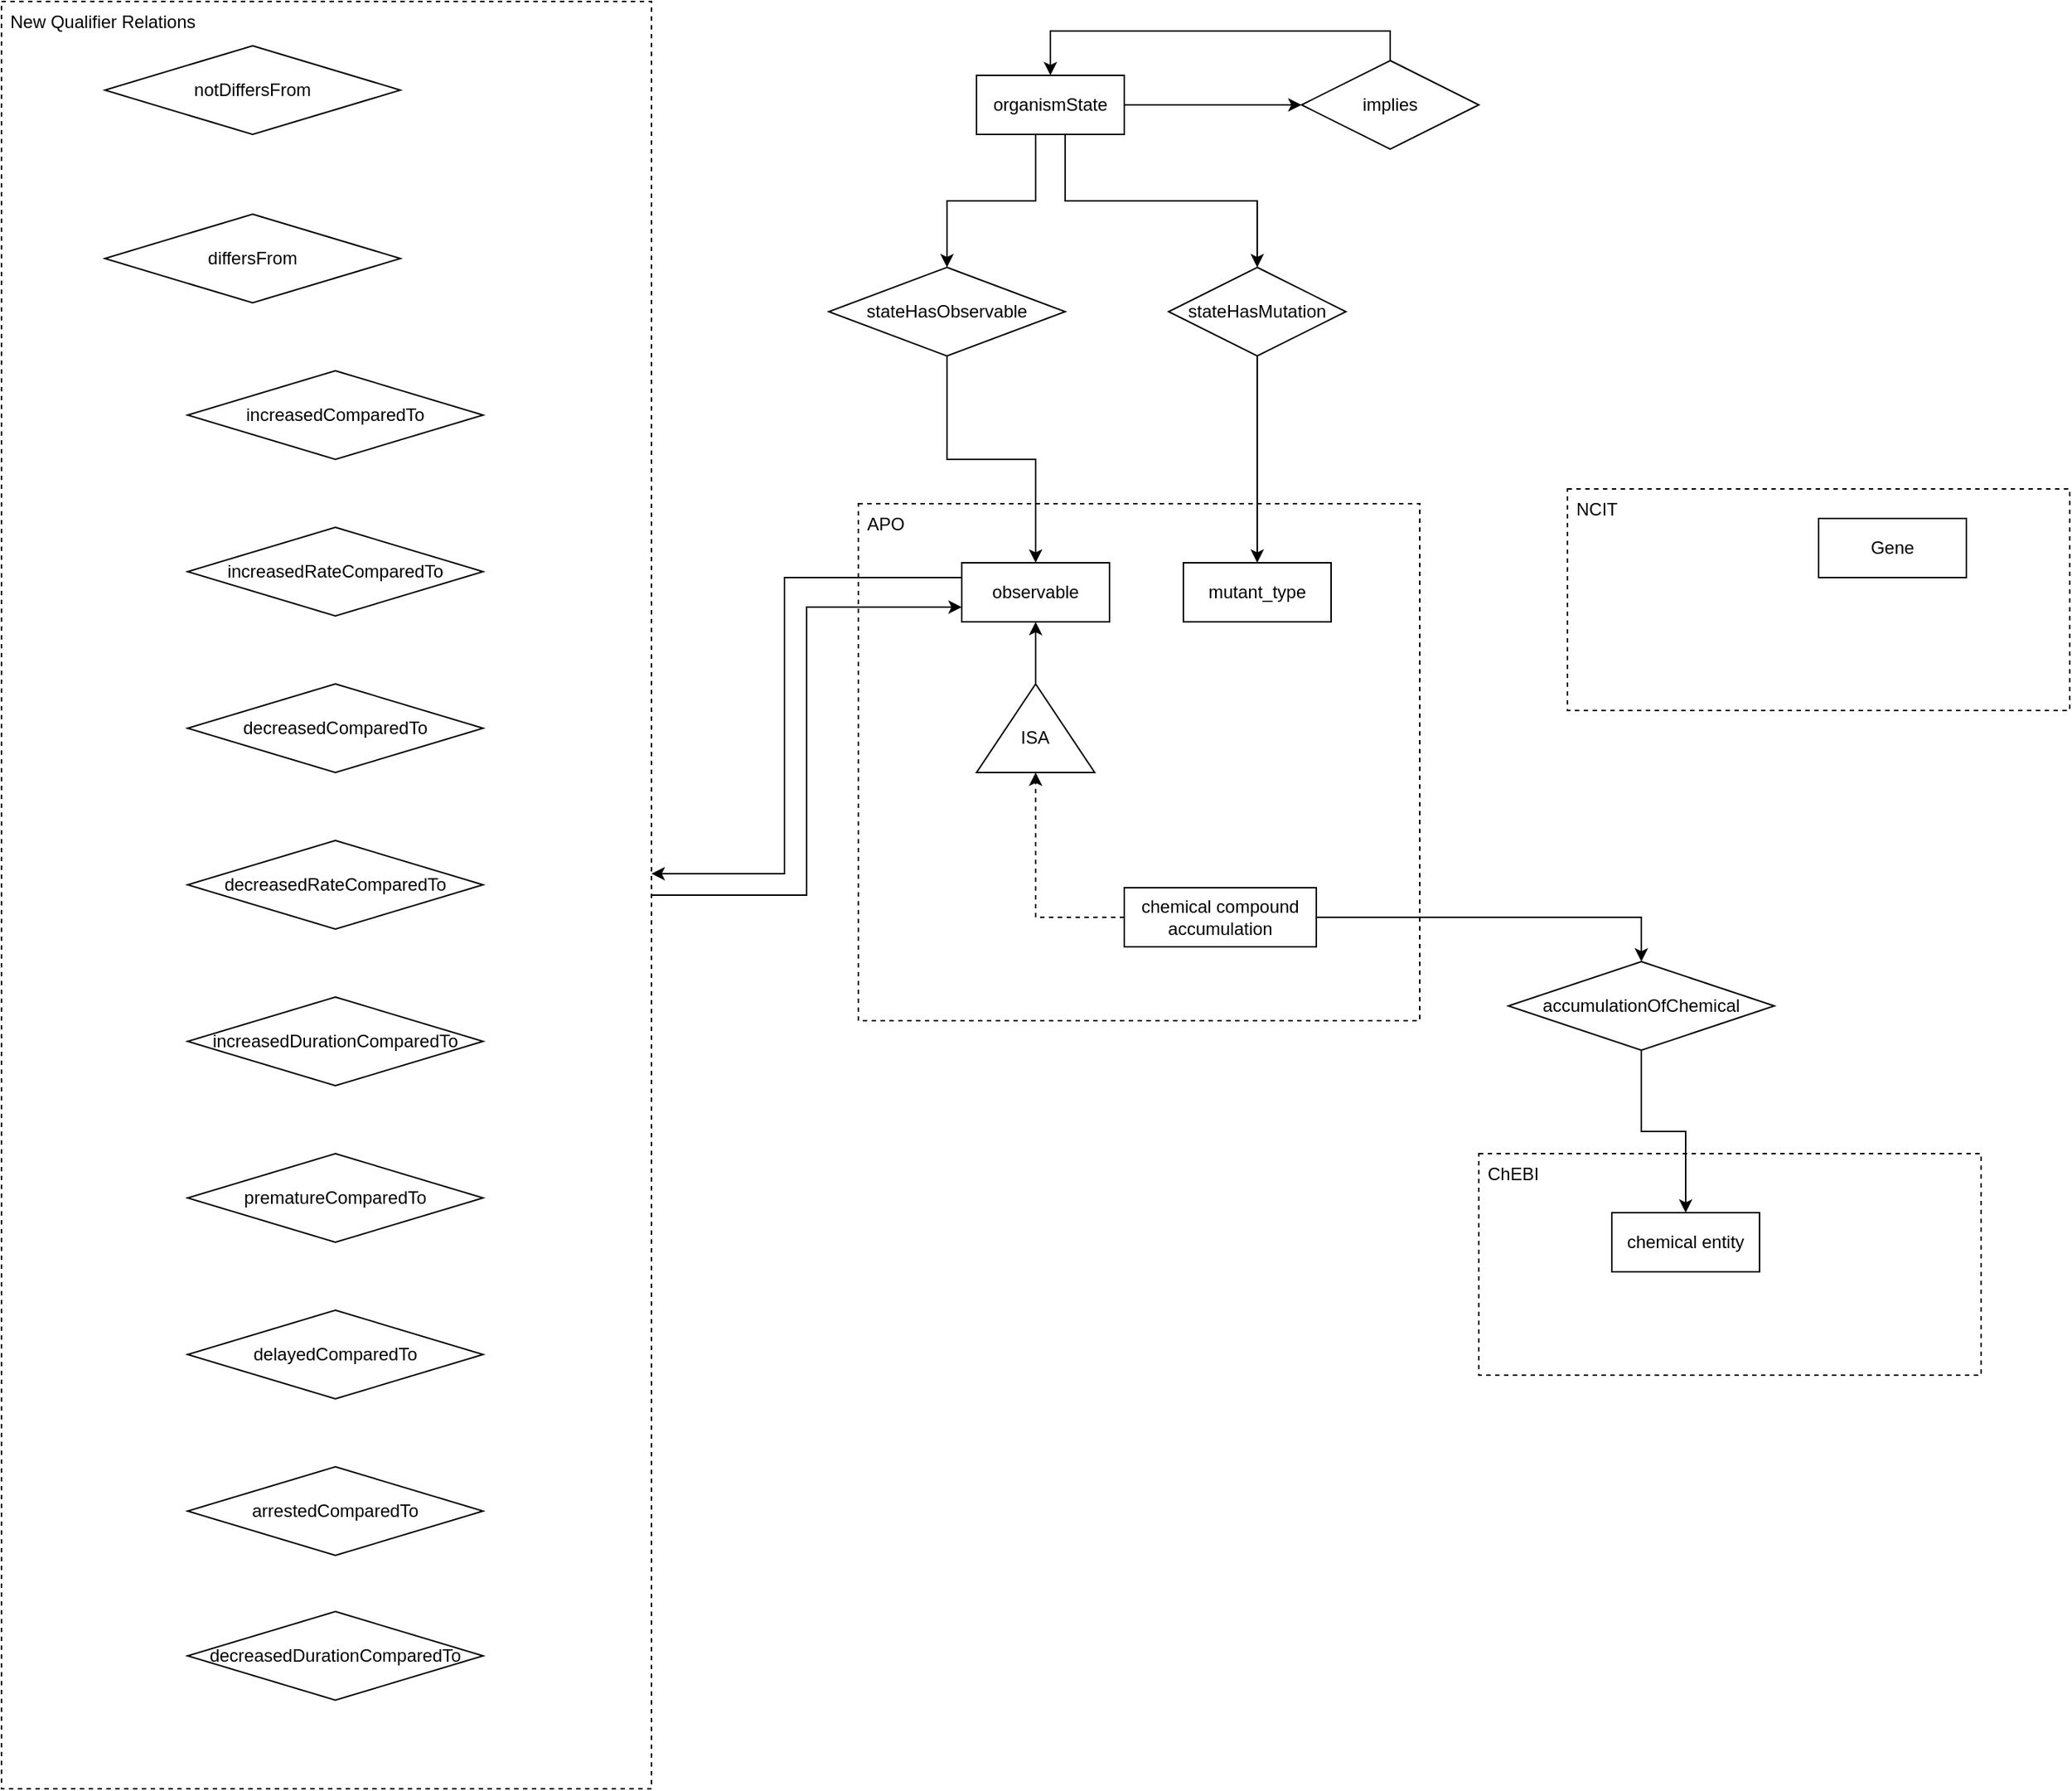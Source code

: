 <mxfile version="24.8.6">
  <diagram name="Page-1" id="kgTer5c1k9g4bqriALDh">
    <mxGraphModel dx="2190" dy="1447" grid="1" gridSize="10" guides="1" tooltips="1" connect="1" arrows="1" fold="1" page="1" pageScale="1" pageWidth="3300" pageHeight="4681" math="0" shadow="0">
      <root>
        <mxCell id="0" />
        <mxCell id="1" parent="0" />
        <mxCell id="7HG6QUX_BdrF7CLEFW-o-1" style="edgeStyle=orthogonalEdgeStyle;rounded=0;orthogonalLoop=1;jettySize=auto;html=1;exitX=1;exitY=0.5;exitDx=0;exitDy=0;" edge="1" parent="1" source="EtgaM84JRcqlryoIpieD-5" target="EtgaM84JRcqlryoIpieD-14">
          <mxGeometry relative="1" as="geometry" />
        </mxCell>
        <mxCell id="7HG6QUX_BdrF7CLEFW-o-18" style="edgeStyle=orthogonalEdgeStyle;rounded=0;orthogonalLoop=1;jettySize=auto;html=1;exitX=0.5;exitY=1;exitDx=0;exitDy=0;entryX=0.5;entryY=0;entryDx=0;entryDy=0;" edge="1" parent="1" source="EtgaM84JRcqlryoIpieD-5" target="EtgaM84JRcqlryoIpieD-8">
          <mxGeometry relative="1" as="geometry">
            <Array as="points">
              <mxPoint x="1310" y="1210" />
              <mxPoint x="1310" y="1255" />
              <mxPoint x="1250" y="1255" />
            </Array>
          </mxGeometry>
        </mxCell>
        <mxCell id="7HG6QUX_BdrF7CLEFW-o-19" style="edgeStyle=orthogonalEdgeStyle;rounded=0;orthogonalLoop=1;jettySize=auto;html=1;exitX=0.5;exitY=1;exitDx=0;exitDy=0;entryX=0.5;entryY=0;entryDx=0;entryDy=0;" edge="1" parent="1" source="EtgaM84JRcqlryoIpieD-5" target="EtgaM84JRcqlryoIpieD-11">
          <mxGeometry relative="1" as="geometry">
            <Array as="points">
              <mxPoint x="1330" y="1210" />
              <mxPoint x="1330" y="1255" />
              <mxPoint x="1460" y="1255" />
            </Array>
          </mxGeometry>
        </mxCell>
        <mxCell id="EtgaM84JRcqlryoIpieD-5" value="&lt;div&gt;organismState&lt;/div&gt;" style="whiteSpace=wrap;html=1;align=center;" parent="1" vertex="1">
          <mxGeometry x="1270" y="1170" width="100" height="40" as="geometry" />
        </mxCell>
        <mxCell id="EtgaM84JRcqlryoIpieD-6" value="mutant_type" style="whiteSpace=wrap;html=1;align=center;" parent="1" vertex="1">
          <mxGeometry x="1410" y="1500" width="100" height="40" as="geometry" />
        </mxCell>
        <mxCell id="EtgaM84JRcqlryoIpieD-7" value="observable" style="whiteSpace=wrap;html=1;align=center;" parent="1" vertex="1">
          <mxGeometry x="1260" y="1500" width="100" height="40" as="geometry" />
        </mxCell>
        <mxCell id="EtgaM84JRcqlryoIpieD-10" style="edgeStyle=orthogonalEdgeStyle;rounded=0;orthogonalLoop=1;jettySize=auto;html=1;exitX=0.5;exitY=1;exitDx=0;exitDy=0;entryX=0.5;entryY=0;entryDx=0;entryDy=0;" parent="1" source="EtgaM84JRcqlryoIpieD-8" target="EtgaM84JRcqlryoIpieD-7" edge="1">
          <mxGeometry relative="1" as="geometry" />
        </mxCell>
        <mxCell id="EtgaM84JRcqlryoIpieD-8" value="stateHasObservable" style="shape=rhombus;perimeter=rhombusPerimeter;whiteSpace=wrap;html=1;align=center;" parent="1" vertex="1">
          <mxGeometry x="1170" y="1300" width="160" height="60" as="geometry" />
        </mxCell>
        <mxCell id="EtgaM84JRcqlryoIpieD-12" style="edgeStyle=orthogonalEdgeStyle;rounded=0;orthogonalLoop=1;jettySize=auto;html=1;entryX=0.5;entryY=0;entryDx=0;entryDy=0;" parent="1" source="EtgaM84JRcqlryoIpieD-11" target="EtgaM84JRcqlryoIpieD-6" edge="1">
          <mxGeometry relative="1" as="geometry" />
        </mxCell>
        <mxCell id="EtgaM84JRcqlryoIpieD-11" value="stateHasMutation" style="shape=rhombus;perimeter=rhombusPerimeter;whiteSpace=wrap;html=1;align=center;" parent="1" vertex="1">
          <mxGeometry x="1400" y="1300" width="120" height="60" as="geometry" />
        </mxCell>
        <mxCell id="7HG6QUX_BdrF7CLEFW-o-2" style="edgeStyle=orthogonalEdgeStyle;rounded=0;orthogonalLoop=1;jettySize=auto;html=1;exitX=0.5;exitY=0;exitDx=0;exitDy=0;entryX=0.5;entryY=0;entryDx=0;entryDy=0;" edge="1" parent="1" source="EtgaM84JRcqlryoIpieD-14" target="EtgaM84JRcqlryoIpieD-5">
          <mxGeometry relative="1" as="geometry" />
        </mxCell>
        <mxCell id="EtgaM84JRcqlryoIpieD-14" value="implies" style="shape=rhombus;perimeter=rhombusPerimeter;whiteSpace=wrap;html=1;align=center;" parent="1" vertex="1">
          <mxGeometry x="1490" y="1160" width="120" height="60" as="geometry" />
        </mxCell>
        <mxCell id="EtgaM84JRcqlryoIpieD-25" style="edgeStyle=orthogonalEdgeStyle;rounded=0;orthogonalLoop=1;jettySize=auto;html=1;entryX=0.5;entryY=0;entryDx=0;entryDy=0;" parent="1" source="EtgaM84JRcqlryoIpieD-15" target="EtgaM84JRcqlryoIpieD-24" edge="1">
          <mxGeometry relative="1" as="geometry" />
        </mxCell>
        <mxCell id="EtgaM84JRcqlryoIpieD-15" value="accumulationOfChemical" style="shape=rhombus;perimeter=rhombusPerimeter;whiteSpace=wrap;html=1;align=center;" parent="1" vertex="1">
          <mxGeometry x="1630" y="1770" width="180" height="60" as="geometry" />
        </mxCell>
        <mxCell id="EtgaM84JRcqlryoIpieD-23" style="edgeStyle=orthogonalEdgeStyle;rounded=0;orthogonalLoop=1;jettySize=auto;html=1;" parent="1" source="EtgaM84JRcqlryoIpieD-17" target="EtgaM84JRcqlryoIpieD-15" edge="1">
          <mxGeometry relative="1" as="geometry" />
        </mxCell>
        <mxCell id="7HG6QUX_BdrF7CLEFW-o-25" style="edgeStyle=orthogonalEdgeStyle;rounded=0;orthogonalLoop=1;jettySize=auto;html=1;entryX=0;entryY=0.5;entryDx=0;entryDy=0;dashed=1;" edge="1" parent="1" source="EtgaM84JRcqlryoIpieD-17" target="EtgaM84JRcqlryoIpieD-19">
          <mxGeometry relative="1" as="geometry" />
        </mxCell>
        <mxCell id="EtgaM84JRcqlryoIpieD-17" value="chemical compound accumulation" style="whiteSpace=wrap;html=1;align=center;" parent="1" vertex="1">
          <mxGeometry x="1370" y="1720" width="130" height="40" as="geometry" />
        </mxCell>
        <mxCell id="EtgaM84JRcqlryoIpieD-22" style="edgeStyle=orthogonalEdgeStyle;rounded=0;orthogonalLoop=1;jettySize=auto;html=1;entryX=0.5;entryY=1;entryDx=0;entryDy=0;" parent="1" source="EtgaM84JRcqlryoIpieD-19" target="EtgaM84JRcqlryoIpieD-7" edge="1">
          <mxGeometry relative="1" as="geometry" />
        </mxCell>
        <mxCell id="EtgaM84JRcqlryoIpieD-19" value="ISA" style="triangle;whiteSpace=wrap;html=1;rotation=-90;horizontal=1;flipV=1;textDirection=vertical-lr;verticalAlign=middle;align=left;spacingLeft=14;" parent="1" vertex="1">
          <mxGeometry x="1280" y="1572" width="60" height="80" as="geometry" />
        </mxCell>
        <mxCell id="EtgaM84JRcqlryoIpieD-24" value="&lt;div&gt;chemical entity&lt;/div&gt;" style="whiteSpace=wrap;html=1;align=center;" parent="1" vertex="1">
          <mxGeometry x="1700" y="1940" width="100" height="40" as="geometry" />
        </mxCell>
        <mxCell id="EtgaM84JRcqlryoIpieD-27" value="" style="rounded=0;whiteSpace=wrap;html=1;fillColor=none;dashed=1;" parent="1" vertex="1">
          <mxGeometry x="1610" y="1900" width="340" height="150" as="geometry" />
        </mxCell>
        <mxCell id="EtgaM84JRcqlryoIpieD-29" value="ChEBI" style="text;html=1;align=left;verticalAlign=top;whiteSpace=wrap;rounded=0;labelPosition=center;verticalLabelPosition=middle;spacingLeft=4;" parent="1" vertex="1">
          <mxGeometry x="1610" y="1900" width="60" height="30" as="geometry" />
        </mxCell>
        <mxCell id="EtgaM84JRcqlryoIpieD-30" value="Gene" style="whiteSpace=wrap;html=1;align=center;" parent="1" vertex="1">
          <mxGeometry x="1840" y="1470" width="100" height="40" as="geometry" />
        </mxCell>
        <mxCell id="EtgaM84JRcqlryoIpieD-32" value="" style="rounded=0;whiteSpace=wrap;html=1;fillColor=none;dashed=1;" parent="1" vertex="1">
          <mxGeometry x="1670" y="1450" width="340" height="150" as="geometry" />
        </mxCell>
        <mxCell id="EtgaM84JRcqlryoIpieD-33" value="NCIT" style="text;html=1;align=left;verticalAlign=top;whiteSpace=wrap;rounded=0;labelPosition=center;verticalLabelPosition=middle;spacingLeft=4;" parent="1" vertex="1">
          <mxGeometry x="1670" y="1450" width="60" height="30" as="geometry" />
        </mxCell>
        <mxCell id="7HG6QUX_BdrF7CLEFW-o-4" value="decreasedComparedTo" style="shape=rhombus;perimeter=rhombusPerimeter;whiteSpace=wrap;html=1;align=center;" vertex="1" parent="1">
          <mxGeometry x="736" y="1582" width="200" height="60" as="geometry" />
        </mxCell>
        <mxCell id="7HG6QUX_BdrF7CLEFW-o-5" value="notDiffersFrom" style="shape=rhombus;perimeter=rhombusPerimeter;whiteSpace=wrap;html=1;align=center;" vertex="1" parent="1">
          <mxGeometry x="680" y="1150" width="200" height="60" as="geometry" />
        </mxCell>
        <mxCell id="7HG6QUX_BdrF7CLEFW-o-6" value="arrestedComparedTo" style="shape=rhombus;perimeter=rhombusPerimeter;whiteSpace=wrap;html=1;align=center;" vertex="1" parent="1">
          <mxGeometry x="736" y="2112" width="200" height="60" as="geometry" />
        </mxCell>
        <mxCell id="7HG6QUX_BdrF7CLEFW-o-7" value="delayedComparedTo" style="shape=rhombus;perimeter=rhombusPerimeter;whiteSpace=wrap;html=1;align=center;" vertex="1" parent="1">
          <mxGeometry x="736" y="2006" width="200" height="60" as="geometry" />
        </mxCell>
        <mxCell id="7HG6QUX_BdrF7CLEFW-o-8" value="prematureComparedTo" style="shape=rhombus;perimeter=rhombusPerimeter;whiteSpace=wrap;html=1;align=center;" vertex="1" parent="1">
          <mxGeometry x="736" y="1900" width="200" height="60" as="geometry" />
        </mxCell>
        <mxCell id="7HG6QUX_BdrF7CLEFW-o-9" value="decreasedRateComparedTo" style="shape=rhombus;perimeter=rhombusPerimeter;whiteSpace=wrap;html=1;align=center;" vertex="1" parent="1">
          <mxGeometry x="736" y="1688" width="200" height="60" as="geometry" />
        </mxCell>
        <mxCell id="7HG6QUX_BdrF7CLEFW-o-10" value="increasedDurationComparedTo" style="shape=rhombus;perimeter=rhombusPerimeter;whiteSpace=wrap;html=1;align=center;" vertex="1" parent="1">
          <mxGeometry x="736" y="1794" width="200" height="60" as="geometry" />
        </mxCell>
        <mxCell id="7HG6QUX_BdrF7CLEFW-o-11" value="increasedRateComparedTo" style="shape=rhombus;perimeter=rhombusPerimeter;whiteSpace=wrap;html=1;align=center;" vertex="1" parent="1">
          <mxGeometry x="736" y="1476" width="200" height="60" as="geometry" />
        </mxCell>
        <mxCell id="7HG6QUX_BdrF7CLEFW-o-12" value="increasedComparedTo" style="shape=rhombus;perimeter=rhombusPerimeter;whiteSpace=wrap;html=1;align=center;" vertex="1" parent="1">
          <mxGeometry x="736" y="1370" width="200" height="60" as="geometry" />
        </mxCell>
        <mxCell id="7HG6QUX_BdrF7CLEFW-o-13" value="decreasedDurationComparedTo" style="shape=rhombus;perimeter=rhombusPerimeter;whiteSpace=wrap;html=1;align=center;" vertex="1" parent="1">
          <mxGeometry x="736" y="2210" width="200" height="60" as="geometry" />
        </mxCell>
        <mxCell id="7HG6QUX_BdrF7CLEFW-o-14" value="&lt;div&gt;differsFrom&lt;/div&gt;" style="shape=rhombus;perimeter=rhombusPerimeter;whiteSpace=wrap;html=1;align=center;" vertex="1" parent="1">
          <mxGeometry x="680" y="1264" width="200" height="60" as="geometry" />
        </mxCell>
        <mxCell id="7HG6QUX_BdrF7CLEFW-o-30" style="edgeStyle=orthogonalEdgeStyle;rounded=0;orthogonalLoop=1;jettySize=auto;html=1;entryX=0;entryY=0.75;entryDx=0;entryDy=0;" edge="1" parent="1" source="7HG6QUX_BdrF7CLEFW-o-15" target="EtgaM84JRcqlryoIpieD-7">
          <mxGeometry relative="1" as="geometry" />
        </mxCell>
        <mxCell id="7HG6QUX_BdrF7CLEFW-o-15" value="" style="rounded=0;whiteSpace=wrap;html=1;fillColor=none;dashed=1;" vertex="1" parent="1">
          <mxGeometry x="610" y="1120" width="440" height="1210" as="geometry" />
        </mxCell>
        <mxCell id="7HG6QUX_BdrF7CLEFW-o-16" value="New Qualifier Relations" style="text;html=1;align=left;verticalAlign=top;whiteSpace=wrap;rounded=0;labelPosition=center;verticalLabelPosition=middle;spacingLeft=4;" vertex="1" parent="1">
          <mxGeometry x="610" y="1120" width="160" height="30" as="geometry" />
        </mxCell>
        <mxCell id="7HG6QUX_BdrF7CLEFW-o-26" value="" style="group;movable=1;resizable=1;rotatable=1;deletable=1;editable=1;locked=0;connectable=1;" vertex="1" connectable="0" parent="1">
          <mxGeometry x="1190" y="1460" width="380" height="350" as="geometry" />
        </mxCell>
        <mxCell id="7HG6QUX_BdrF7CLEFW-o-28" value="APO" style="text;html=1;align=left;verticalAlign=top;whiteSpace=wrap;rounded=0;labelPosition=center;verticalLabelPosition=middle;spacingLeft=4;" vertex="1" parent="7HG6QUX_BdrF7CLEFW-o-26">
          <mxGeometry width="170" height="30" as="geometry" />
        </mxCell>
        <mxCell id="7HG6QUX_BdrF7CLEFW-o-27" value="" style="rounded=0;whiteSpace=wrap;html=1;fillColor=none;dashed=1;movable=0;resizable=0;rotatable=0;deletable=0;editable=0;locked=1;connectable=0;" vertex="1" parent="7HG6QUX_BdrF7CLEFW-o-26">
          <mxGeometry width="380" height="350" as="geometry" />
        </mxCell>
        <mxCell id="7HG6QUX_BdrF7CLEFW-o-32" style="edgeStyle=orthogonalEdgeStyle;rounded=0;orthogonalLoop=1;jettySize=auto;html=1;exitX=0;exitY=0.25;exitDx=0;exitDy=0;entryX=1;entryY=0.488;entryDx=0;entryDy=0;entryPerimeter=0;" edge="1" parent="1" source="EtgaM84JRcqlryoIpieD-7" target="7HG6QUX_BdrF7CLEFW-o-15">
          <mxGeometry relative="1" as="geometry">
            <Array as="points">
              <mxPoint x="1140" y="1510" />
              <mxPoint x="1140" y="1710" />
            </Array>
          </mxGeometry>
        </mxCell>
      </root>
    </mxGraphModel>
  </diagram>
</mxfile>
